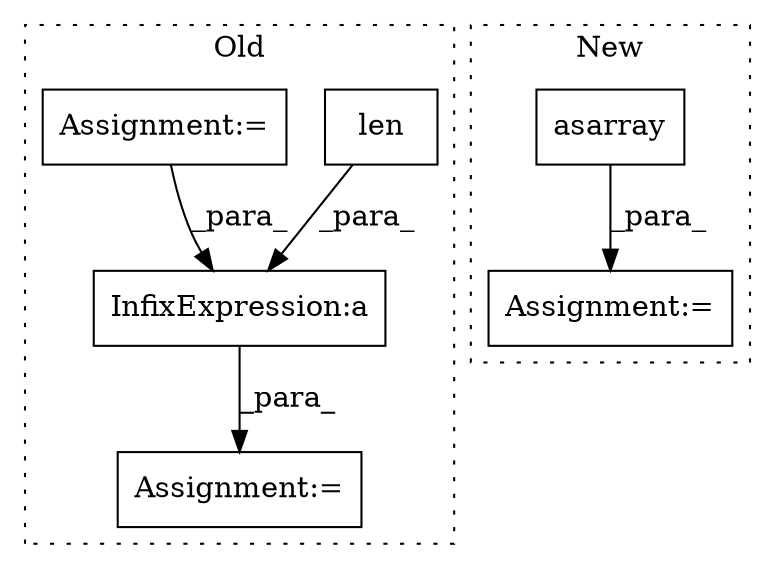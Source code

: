 digraph G {
subgraph cluster0 {
1 [label="len" a="32" s="2145,2169" l="4,1" shape="box"];
4 [label="Assignment:=" a="7" s="2362" l="2" shape="box"];
5 [label="InfixExpression:a" a="27" s="2421" l="3" shape="box"];
6 [label="Assignment:=" a="7" s="2316" l="1" shape="box"];
label = "Old";
style="dotted";
}
subgraph cluster1 {
2 [label="asarray" a="32" s="2309,2329" l="8,1" shape="box"];
3 [label="Assignment:=" a="7" s="2670" l="1" shape="box"];
label = "New";
style="dotted";
}
1 -> 5 [label="_para_"];
2 -> 3 [label="_para_"];
5 -> 4 [label="_para_"];
6 -> 5 [label="_para_"];
}